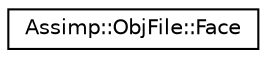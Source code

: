 digraph "Graphical Class Hierarchy"
{
  edge [fontname="Helvetica",fontsize="10",labelfontname="Helvetica",labelfontsize="10"];
  node [fontname="Helvetica",fontsize="10",shape=record];
  rankdir="LR";
  Node1 [label="Assimp::ObjFile::Face",height=0.2,width=0.4,color="black", fillcolor="white", style="filled",URL="$struct_assimp_1_1_obj_file_1_1_face.html",tooltip="Data structure for a simple obj-face, describes discredit,l.ation and materials. "];
}
